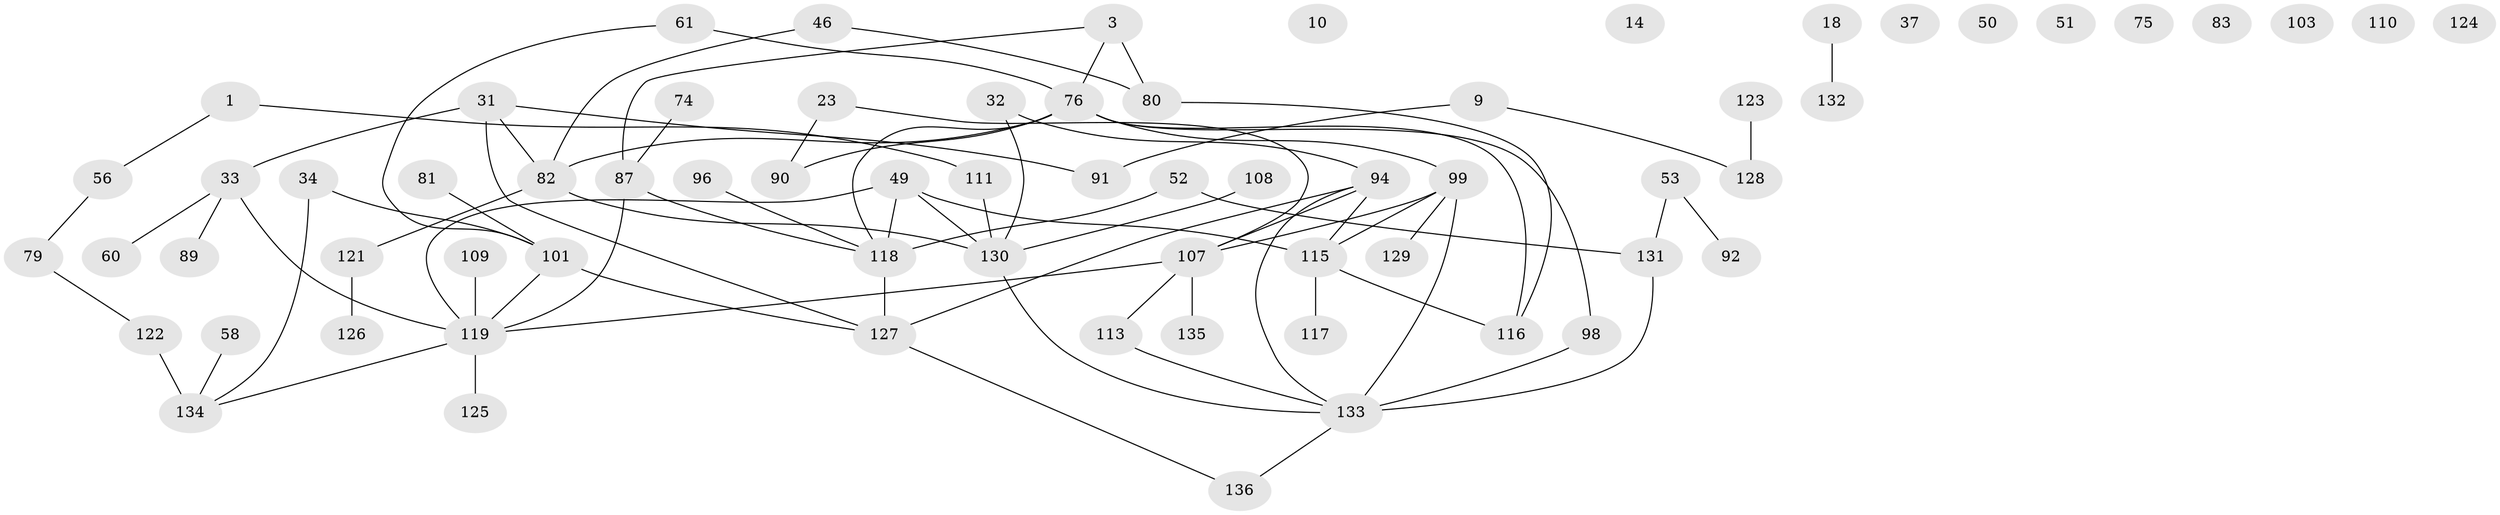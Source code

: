 // original degree distribution, {2: 0.27205882352941174, 3: 0.29411764705882354, 4: 0.11764705882352941, 0: 0.07352941176470588, 1: 0.19117647058823528, 5: 0.04411764705882353, 8: 0.007352941176470588}
// Generated by graph-tools (version 1.1) at 2025/39/03/09/25 04:39:33]
// undirected, 68 vertices, 80 edges
graph export_dot {
graph [start="1"]
  node [color=gray90,style=filled];
  1;
  3;
  9;
  10;
  14;
  18;
  23;
  31 [super="+28"];
  32;
  33 [super="+7+22"];
  34 [super="+8+11"];
  37;
  46;
  49;
  50;
  51;
  52 [super="+2+35"];
  53;
  56;
  58;
  60;
  61;
  74;
  75;
  76 [super="+6+29"];
  79;
  80 [super="+68"];
  81;
  82 [super="+55+71"];
  83;
  87 [super="+65"];
  89;
  90;
  91;
  92;
  94 [super="+88"];
  96;
  98 [super="+84"];
  99 [super="+43+93"];
  101 [super="+20"];
  103;
  107 [super="+57+69"];
  108;
  109;
  110;
  111;
  113;
  115 [super="+73"];
  116 [super="+106"];
  117;
  118 [super="+62"];
  119 [super="+85+100+97"];
  121 [super="+45+77"];
  122;
  123;
  124;
  125;
  126;
  127 [super="+105+72+104"];
  128;
  129;
  130 [super="+64+112"];
  131;
  132;
  133 [super="+120+114"];
  134 [super="+86+59"];
  135;
  136;
  1 -- 56;
  1 -- 111;
  3 -- 76;
  3 -- 80 [weight=2];
  3 -- 87;
  9 -- 91;
  9 -- 128;
  18 -- 132;
  23 -- 90;
  23 -- 107;
  31 -- 91;
  31 -- 33 [weight=2];
  31 -- 82;
  31 -- 127;
  32 -- 94;
  32 -- 130;
  33 -- 89;
  33 -- 60;
  33 -- 119;
  34 -- 134;
  34 -- 101;
  46 -- 80;
  46 -- 82;
  49 -- 115;
  49 -- 130;
  49 -- 119;
  49 -- 118;
  52 -- 131 [weight=2];
  52 -- 118 [weight=2];
  53 -- 92;
  53 -- 131;
  56 -- 79;
  58 -- 134;
  61 -- 76;
  61 -- 101;
  74 -- 87;
  76 -- 90;
  76 -- 99;
  76 -- 116;
  76 -- 82 [weight=2];
  76 -- 98 [weight=2];
  76 -- 118;
  79 -- 122;
  80 -- 116;
  81 -- 101;
  82 -- 130 [weight=2];
  82 -- 121;
  87 -- 118;
  87 -- 119;
  94 -- 107 [weight=2];
  94 -- 115;
  94 -- 133;
  94 -- 127;
  96 -- 118;
  98 -- 133 [weight=2];
  99 -- 129;
  99 -- 107;
  99 -- 133 [weight=2];
  99 -- 115;
  101 -- 119;
  101 -- 127;
  107 -- 113;
  107 -- 135;
  107 -- 119;
  108 -- 130;
  109 -- 119;
  111 -- 130;
  113 -- 133;
  115 -- 117;
  115 -- 116;
  118 -- 127;
  119 -- 134;
  119 -- 125;
  121 -- 126;
  122 -- 134 [weight=3];
  123 -- 128;
  127 -- 136;
  130 -- 133 [weight=2];
  131 -- 133;
  133 -- 136;
}

